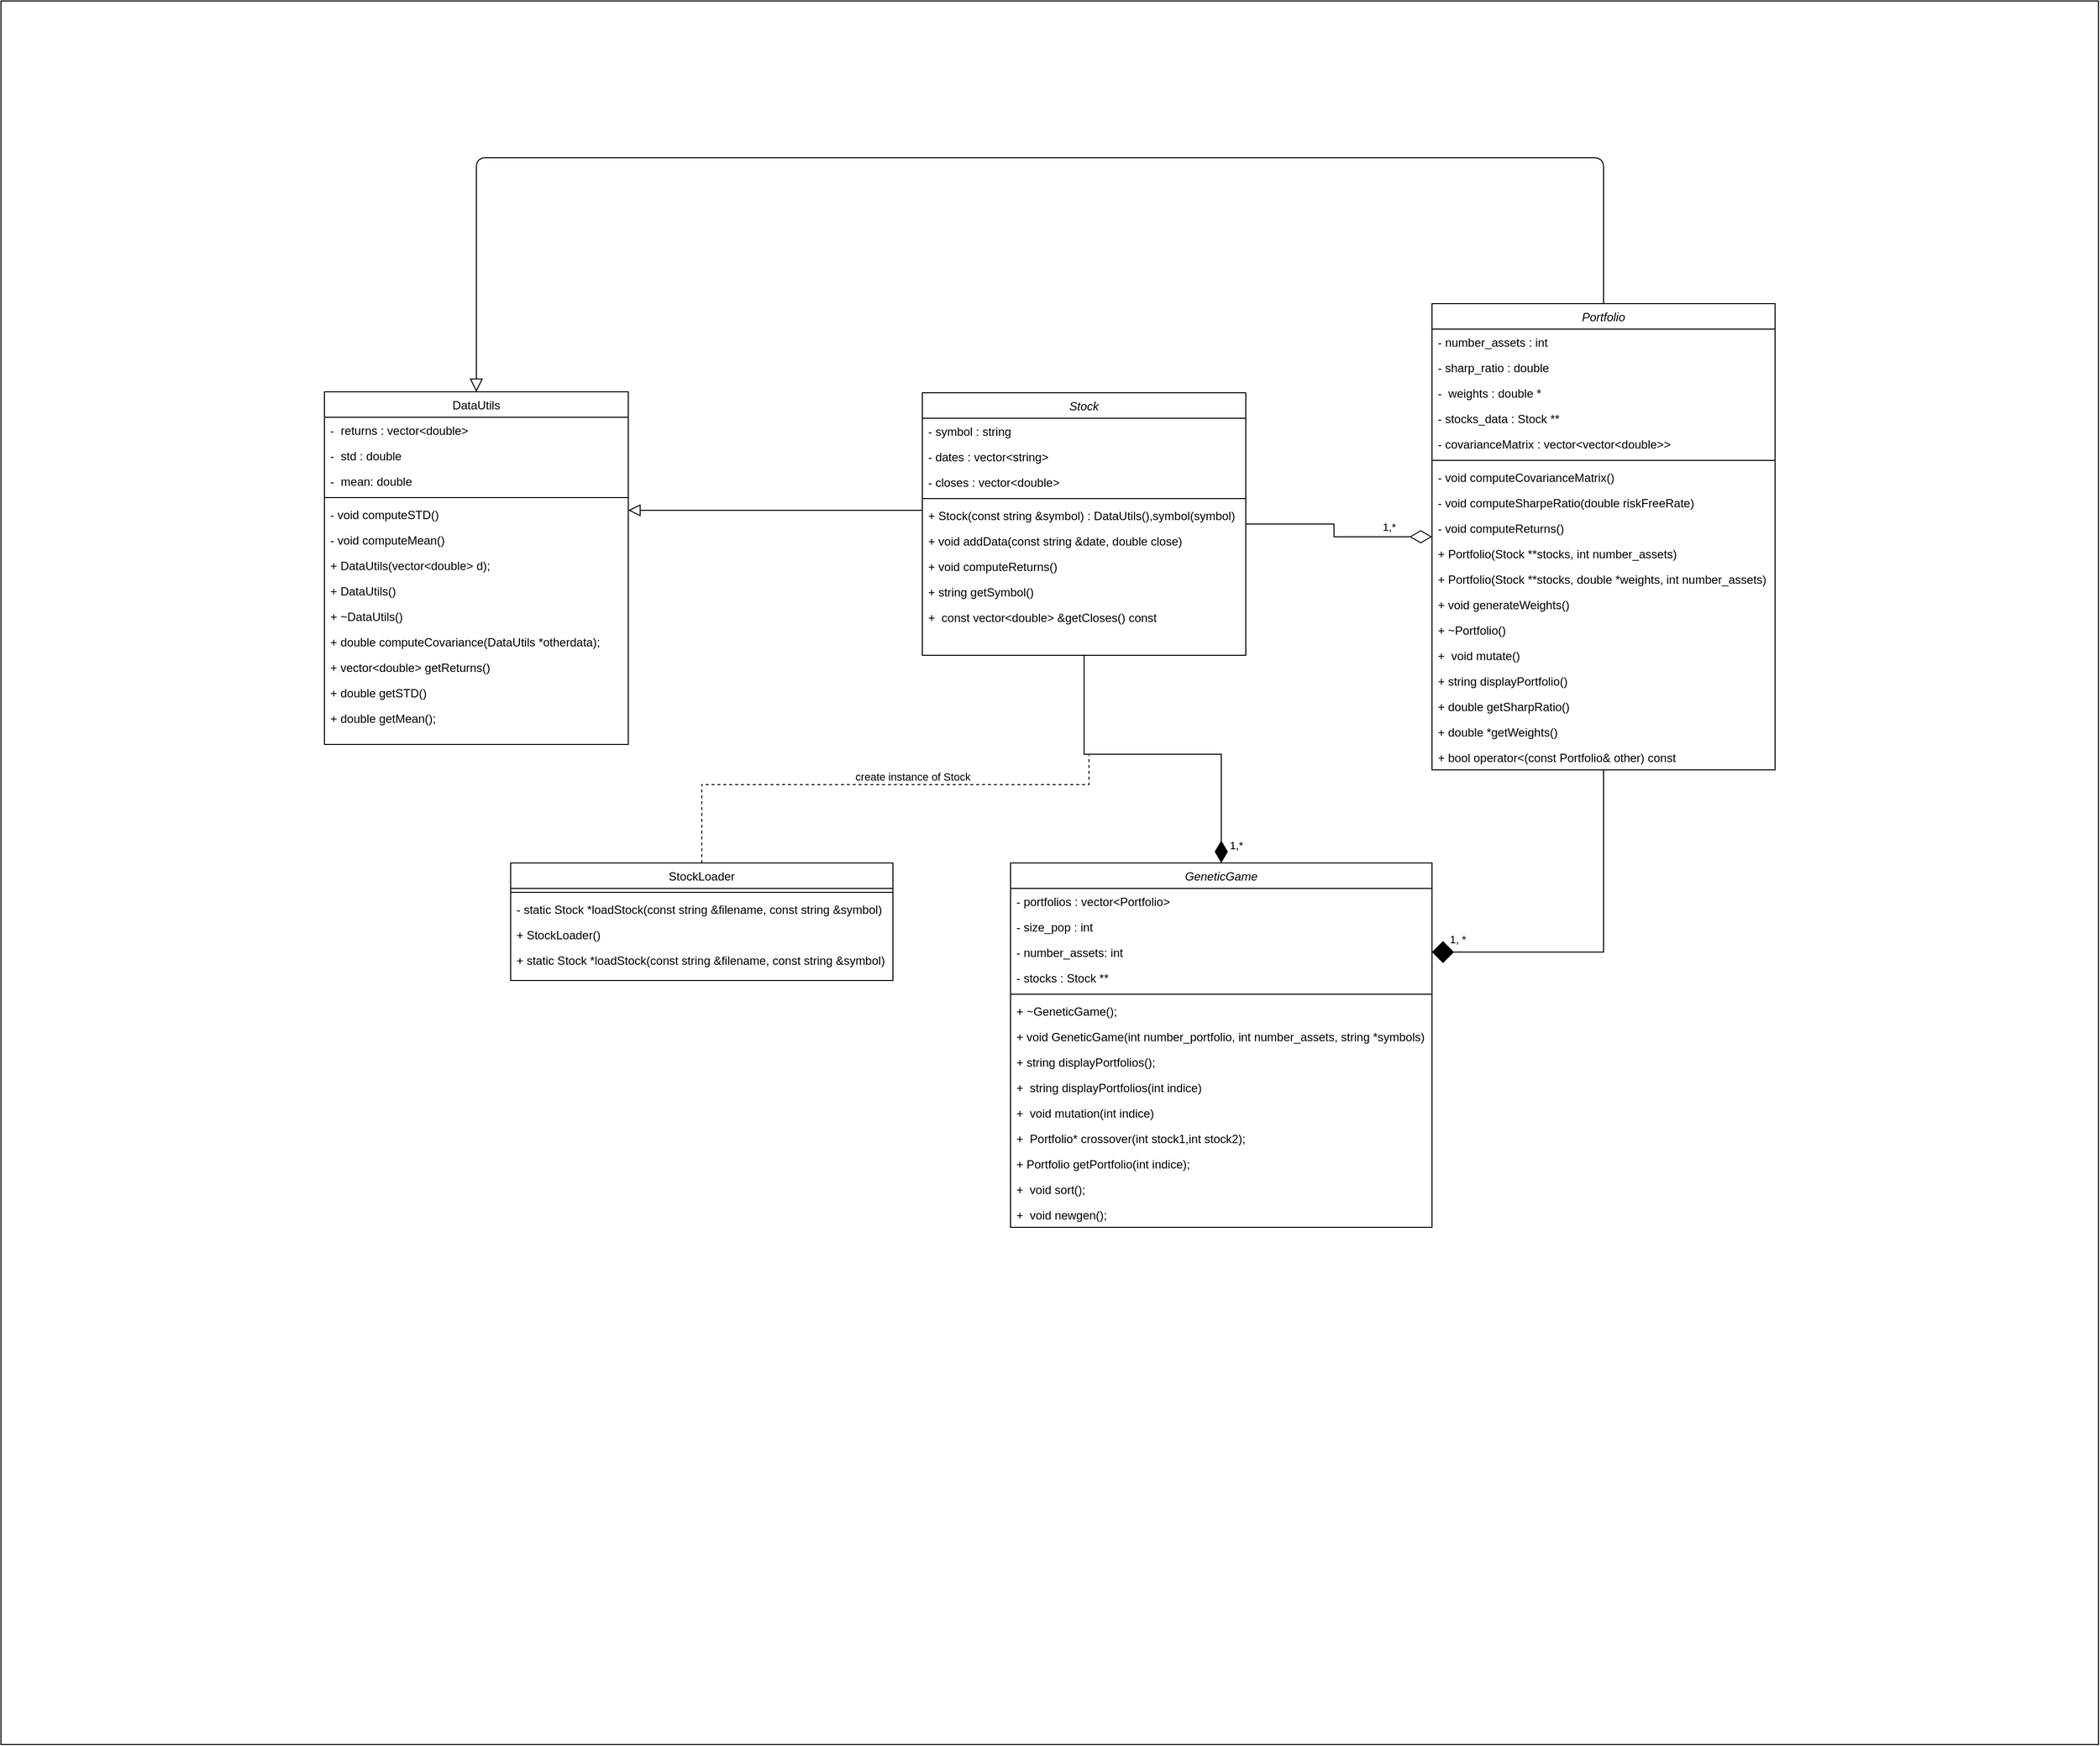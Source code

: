 <mxfile>
    <diagram id="C5RBs43oDa-KdzZeNtuy" name="Page-1">
        <mxGraphModel dx="2402" dy="1729" grid="1" gridSize="10" guides="1" tooltips="1" connect="1" arrows="1" fold="1" page="1" pageScale="1" pageWidth="827" pageHeight="1169" math="0" shadow="0">
            <root>
                <mxCell id="WIyWlLk6GJQsqaUBKTNV-0"/>
                <mxCell id="WIyWlLk6GJQsqaUBKTNV-1" parent="WIyWlLk6GJQsqaUBKTNV-0"/>
                <mxCell id="5" value="" style="rounded=0;whiteSpace=wrap;html=1;" parent="WIyWlLk6GJQsqaUBKTNV-1" vertex="1">
                    <mxGeometry x="-1170" y="-320" width="2140" height="1780" as="geometry"/>
                </mxCell>
                <mxCell id="zkfFHV4jXpPFQw0GAbJ--0" value="GeneticGame" style="swimlane;fontStyle=2;align=center;verticalAlign=top;childLayout=stackLayout;horizontal=1;startSize=26;horizontalStack=0;resizeParent=1;resizeLast=0;collapsible=1;marginBottom=0;rounded=0;shadow=0;strokeWidth=1;" parent="WIyWlLk6GJQsqaUBKTNV-1" vertex="1">
                    <mxGeometry x="-140" y="560" width="430" height="372" as="geometry">
                        <mxRectangle x="230" y="140" width="160" height="26" as="alternateBounds"/>
                    </mxGeometry>
                </mxCell>
                <mxCell id="zkfFHV4jXpPFQw0GAbJ--1" value="- portfolios : vector&lt;Portfolio&gt; " style="text;align=left;verticalAlign=top;spacingLeft=4;spacingRight=4;overflow=hidden;rotatable=0;points=[[0,0.5],[1,0.5]];portConstraint=eastwest;" parent="zkfFHV4jXpPFQw0GAbJ--0" vertex="1">
                    <mxGeometry y="26" width="430" height="26" as="geometry"/>
                </mxCell>
                <mxCell id="zkfFHV4jXpPFQw0GAbJ--2" value="- size_pop : int " style="text;align=left;verticalAlign=top;spacingLeft=4;spacingRight=4;overflow=hidden;rotatable=0;points=[[0,0.5],[1,0.5]];portConstraint=eastwest;rounded=0;shadow=0;html=0;" parent="zkfFHV4jXpPFQw0GAbJ--0" vertex="1">
                    <mxGeometry y="52" width="430" height="26" as="geometry"/>
                </mxCell>
                <mxCell id="yC1H48PBwX7C02_iJ4Kz-6" value="- number_assets: int " style="text;align=left;verticalAlign=top;spacingLeft=4;spacingRight=4;overflow=hidden;rotatable=0;points=[[0,0.5],[1,0.5]];portConstraint=eastwest;rounded=0;shadow=0;html=0;" parent="zkfFHV4jXpPFQw0GAbJ--0" vertex="1">
                    <mxGeometry y="78" width="430" height="26" as="geometry"/>
                </mxCell>
                <mxCell id="zkfFHV4jXpPFQw0GAbJ--3" value="- stocks : Stock **" style="text;align=left;verticalAlign=top;spacingLeft=4;spacingRight=4;overflow=hidden;rotatable=0;points=[[0,0.5],[1,0.5]];portConstraint=eastwest;rounded=0;shadow=0;html=0;" parent="zkfFHV4jXpPFQw0GAbJ--0" vertex="1">
                    <mxGeometry y="104" width="430" height="26" as="geometry"/>
                </mxCell>
                <mxCell id="zkfFHV4jXpPFQw0GAbJ--4" value="" style="line;html=1;strokeWidth=1;align=left;verticalAlign=middle;spacingTop=-1;spacingLeft=3;spacingRight=3;rotatable=0;labelPosition=right;points=[];portConstraint=eastwest;" parent="zkfFHV4jXpPFQw0GAbJ--0" vertex="1">
                    <mxGeometry y="130" width="430" height="8" as="geometry"/>
                </mxCell>
                <mxCell id="yC1H48PBwX7C02_iJ4Kz-10" value="+ ~GeneticGame();" style="text;align=left;verticalAlign=top;spacingLeft=4;spacingRight=4;overflow=hidden;rotatable=0;points=[[0,0.5],[1,0.5]];portConstraint=eastwest;rounded=0;shadow=0;html=0;" parent="zkfFHV4jXpPFQw0GAbJ--0" vertex="1">
                    <mxGeometry y="138" width="430" height="26" as="geometry"/>
                </mxCell>
                <mxCell id="yC1H48PBwX7C02_iJ4Kz-11" value="+ void GeneticGame(int number_portfolio, int number_assets, string *symbols)" style="text;align=left;verticalAlign=top;spacingLeft=4;spacingRight=4;overflow=hidden;rotatable=0;points=[[0,0.5],[1,0.5]];portConstraint=eastwest;rounded=0;shadow=0;html=0;" parent="zkfFHV4jXpPFQw0GAbJ--0" vertex="1">
                    <mxGeometry y="164" width="430" height="26" as="geometry"/>
                </mxCell>
                <mxCell id="yC1H48PBwX7C02_iJ4Kz-12" value="+ string displayPortfolios();" style="text;align=left;verticalAlign=top;spacingLeft=4;spacingRight=4;overflow=hidden;rotatable=0;points=[[0,0.5],[1,0.5]];portConstraint=eastwest;rounded=0;shadow=0;html=0;" parent="zkfFHV4jXpPFQw0GAbJ--0" vertex="1">
                    <mxGeometry y="190" width="430" height="26" as="geometry"/>
                </mxCell>
                <mxCell id="yC1H48PBwX7C02_iJ4Kz-13" value="+  string displayPortfolios(int indice)" style="text;align=left;verticalAlign=top;spacingLeft=4;spacingRight=4;overflow=hidden;rotatable=0;points=[[0,0.5],[1,0.5]];portConstraint=eastwest;rounded=0;shadow=0;html=0;" parent="zkfFHV4jXpPFQw0GAbJ--0" vertex="1">
                    <mxGeometry y="216" width="430" height="26" as="geometry"/>
                </mxCell>
                <mxCell id="yC1H48PBwX7C02_iJ4Kz-62" value="+  void mutation(int indice)" style="text;align=left;verticalAlign=top;spacingLeft=4;spacingRight=4;overflow=hidden;rotatable=0;points=[[0,0.5],[1,0.5]];portConstraint=eastwest;rounded=0;shadow=0;html=0;" parent="zkfFHV4jXpPFQw0GAbJ--0" vertex="1">
                    <mxGeometry y="242" width="430" height="26" as="geometry"/>
                </mxCell>
                <mxCell id="yC1H48PBwX7C02_iJ4Kz-16" value="+  Portfolio* crossover(int stock1,int stock2);" style="text;align=left;verticalAlign=top;spacingLeft=4;spacingRight=4;overflow=hidden;rotatable=0;points=[[0,0.5],[1,0.5]];portConstraint=eastwest;rounded=0;shadow=0;html=0;" parent="zkfFHV4jXpPFQw0GAbJ--0" vertex="1">
                    <mxGeometry y="268" width="430" height="26" as="geometry"/>
                </mxCell>
                <mxCell id="yC1H48PBwX7C02_iJ4Kz-17" value="+ Portfolio getPortfolio(int indice);" style="text;align=left;verticalAlign=top;spacingLeft=4;spacingRight=4;overflow=hidden;rotatable=0;points=[[0,0.5],[1,0.5]];portConstraint=eastwest;rounded=0;shadow=0;html=0;" parent="zkfFHV4jXpPFQw0GAbJ--0" vertex="1">
                    <mxGeometry y="294" width="430" height="26" as="geometry"/>
                </mxCell>
                <mxCell id="yC1H48PBwX7C02_iJ4Kz-18" value="+  void sort();" style="text;align=left;verticalAlign=top;spacingLeft=4;spacingRight=4;overflow=hidden;rotatable=0;points=[[0,0.5],[1,0.5]];portConstraint=eastwest;rounded=0;shadow=0;html=0;" parent="zkfFHV4jXpPFQw0GAbJ--0" vertex="1">
                    <mxGeometry y="320" width="430" height="26" as="geometry"/>
                </mxCell>
                <mxCell id="yC1H48PBwX7C02_iJ4Kz-19" value="+  void newgen();" style="text;align=left;verticalAlign=top;spacingLeft=4;spacingRight=4;overflow=hidden;rotatable=0;points=[[0,0.5],[1,0.5]];portConstraint=eastwest;rounded=0;shadow=0;html=0;" parent="zkfFHV4jXpPFQw0GAbJ--0" vertex="1">
                    <mxGeometry y="346" width="430" height="26" as="geometry"/>
                </mxCell>
                <mxCell id="zkfFHV4jXpPFQw0GAbJ--6" value="StockLoader" style="swimlane;fontStyle=0;align=center;verticalAlign=top;childLayout=stackLayout;horizontal=1;startSize=26;horizontalStack=0;resizeParent=1;resizeLast=0;collapsible=1;marginBottom=0;rounded=0;shadow=0;strokeWidth=1;" parent="WIyWlLk6GJQsqaUBKTNV-1" vertex="1">
                    <mxGeometry x="-650" y="560" width="390" height="120" as="geometry">
                        <mxRectangle x="130" y="380" width="160" height="26" as="alternateBounds"/>
                    </mxGeometry>
                </mxCell>
                <mxCell id="zkfFHV4jXpPFQw0GAbJ--9" value="" style="line;html=1;strokeWidth=1;align=left;verticalAlign=middle;spacingTop=-1;spacingLeft=3;spacingRight=3;rotatable=0;labelPosition=right;points=[];portConstraint=eastwest;" parent="zkfFHV4jXpPFQw0GAbJ--6" vertex="1">
                    <mxGeometry y="26" width="390" height="8" as="geometry"/>
                </mxCell>
                <mxCell id="yC1H48PBwX7C02_iJ4Kz-47" value="- static Stock *loadStock(const string &amp;filename, const string &amp;symbol)" style="text;align=left;verticalAlign=top;spacingLeft=4;spacingRight=4;overflow=hidden;rotatable=0;points=[[0,0.5],[1,0.5]];portConstraint=eastwest;" parent="zkfFHV4jXpPFQw0GAbJ--6" vertex="1">
                    <mxGeometry y="34" width="390" height="26" as="geometry"/>
                </mxCell>
                <mxCell id="zkfFHV4jXpPFQw0GAbJ--11" value="+ StockLoader()" style="text;align=left;verticalAlign=top;spacingLeft=4;spacingRight=4;overflow=hidden;rotatable=0;points=[[0,0.5],[1,0.5]];portConstraint=eastwest;" parent="zkfFHV4jXpPFQw0GAbJ--6" vertex="1">
                    <mxGeometry y="60" width="390" height="26" as="geometry"/>
                </mxCell>
                <mxCell id="yC1H48PBwX7C02_iJ4Kz-46" value="+ static Stock *loadStock(const string &amp;filename, const string &amp;symbol)" style="text;align=left;verticalAlign=top;spacingLeft=4;spacingRight=4;overflow=hidden;rotatable=0;points=[[0,0.5],[1,0.5]];portConstraint=eastwest;" parent="zkfFHV4jXpPFQw0GAbJ--6" vertex="1">
                    <mxGeometry y="86" width="390" height="26" as="geometry"/>
                </mxCell>
                <mxCell id="zkfFHV4jXpPFQw0GAbJ--13" value="DataUtils" style="swimlane;fontStyle=0;align=center;verticalAlign=top;childLayout=stackLayout;horizontal=1;startSize=26;horizontalStack=0;resizeParent=1;resizeLast=0;collapsible=1;marginBottom=0;rounded=0;shadow=0;strokeWidth=1;" parent="WIyWlLk6GJQsqaUBKTNV-1" vertex="1">
                    <mxGeometry x="-840" y="79" width="310" height="360" as="geometry">
                        <mxRectangle x="340" y="380" width="170" height="26" as="alternateBounds"/>
                    </mxGeometry>
                </mxCell>
                <mxCell id="yC1H48PBwX7C02_iJ4Kz-49" value="-  returns : vector&lt;double&gt;" style="text;align=left;verticalAlign=top;spacingLeft=4;spacingRight=4;overflow=hidden;rotatable=0;points=[[0,0.5],[1,0.5]];portConstraint=eastwest;" parent="zkfFHV4jXpPFQw0GAbJ--13" vertex="1">
                    <mxGeometry y="26" width="310" height="26" as="geometry"/>
                </mxCell>
                <mxCell id="yC1H48PBwX7C02_iJ4Kz-50" value="-  std : double " style="text;align=left;verticalAlign=top;spacingLeft=4;spacingRight=4;overflow=hidden;rotatable=0;points=[[0,0.5],[1,0.5]];portConstraint=eastwest;" parent="zkfFHV4jXpPFQw0GAbJ--13" vertex="1">
                    <mxGeometry y="52" width="310" height="26" as="geometry"/>
                </mxCell>
                <mxCell id="yC1H48PBwX7C02_iJ4Kz-51" value="-  mean: double" style="text;align=left;verticalAlign=top;spacingLeft=4;spacingRight=4;overflow=hidden;rotatable=0;points=[[0,0.5],[1,0.5]];portConstraint=eastwest;" parent="zkfFHV4jXpPFQw0GAbJ--13" vertex="1">
                    <mxGeometry y="78" width="310" height="26" as="geometry"/>
                </mxCell>
                <mxCell id="zkfFHV4jXpPFQw0GAbJ--15" value="" style="line;html=1;strokeWidth=1;align=left;verticalAlign=middle;spacingTop=-1;spacingLeft=3;spacingRight=3;rotatable=0;labelPosition=right;points=[];portConstraint=eastwest;" parent="zkfFHV4jXpPFQw0GAbJ--13" vertex="1">
                    <mxGeometry y="104" width="310" height="8" as="geometry"/>
                </mxCell>
                <mxCell id="yC1H48PBwX7C02_iJ4Kz-53" value="- void computeSTD() " style="text;align=left;verticalAlign=top;spacingLeft=4;spacingRight=4;overflow=hidden;rotatable=0;points=[[0,0.5],[1,0.5]];portConstraint=eastwest;" parent="zkfFHV4jXpPFQw0GAbJ--13" vertex="1">
                    <mxGeometry y="112" width="310" height="26" as="geometry"/>
                </mxCell>
                <mxCell id="yC1H48PBwX7C02_iJ4Kz-54" value="- void computeMean()" style="text;align=left;verticalAlign=top;spacingLeft=4;spacingRight=4;overflow=hidden;rotatable=0;points=[[0,0.5],[1,0.5]];portConstraint=eastwest;" parent="zkfFHV4jXpPFQw0GAbJ--13" vertex="1">
                    <mxGeometry y="138" width="310" height="26" as="geometry"/>
                </mxCell>
                <mxCell id="yC1H48PBwX7C02_iJ4Kz-55" value="+ DataUtils(vector&lt;double&gt; d);" style="text;align=left;verticalAlign=top;spacingLeft=4;spacingRight=4;overflow=hidden;rotatable=0;points=[[0,0.5],[1,0.5]];portConstraint=eastwest;" parent="zkfFHV4jXpPFQw0GAbJ--13" vertex="1">
                    <mxGeometry y="164" width="310" height="26" as="geometry"/>
                </mxCell>
                <mxCell id="yC1H48PBwX7C02_iJ4Kz-56" value="+ DataUtils()" style="text;align=left;verticalAlign=top;spacingLeft=4;spacingRight=4;overflow=hidden;rotatable=0;points=[[0,0.5],[1,0.5]];portConstraint=eastwest;" parent="zkfFHV4jXpPFQw0GAbJ--13" vertex="1">
                    <mxGeometry y="190" width="310" height="26" as="geometry"/>
                </mxCell>
                <mxCell id="yC1H48PBwX7C02_iJ4Kz-57" value="+ ~DataUtils()" style="text;align=left;verticalAlign=top;spacingLeft=4;spacingRight=4;overflow=hidden;rotatable=0;points=[[0,0.5],[1,0.5]];portConstraint=eastwest;" parent="zkfFHV4jXpPFQw0GAbJ--13" vertex="1">
                    <mxGeometry y="216" width="310" height="26" as="geometry"/>
                </mxCell>
                <mxCell id="yC1H48PBwX7C02_iJ4Kz-58" value="+ double computeCovariance(DataUtils *otherdata);" style="text;align=left;verticalAlign=top;spacingLeft=4;spacingRight=4;overflow=hidden;rotatable=0;points=[[0,0.5],[1,0.5]];portConstraint=eastwest;" parent="zkfFHV4jXpPFQw0GAbJ--13" vertex="1">
                    <mxGeometry y="242" width="310" height="26" as="geometry"/>
                </mxCell>
                <mxCell id="yC1H48PBwX7C02_iJ4Kz-59" value="+ vector&lt;double&gt; getReturns()" style="text;align=left;verticalAlign=top;spacingLeft=4;spacingRight=4;overflow=hidden;rotatable=0;points=[[0,0.5],[1,0.5]];portConstraint=eastwest;" parent="zkfFHV4jXpPFQw0GAbJ--13" vertex="1">
                    <mxGeometry y="268" width="310" height="26" as="geometry"/>
                </mxCell>
                <mxCell id="yC1H48PBwX7C02_iJ4Kz-60" value="+ double getSTD()" style="text;align=left;verticalAlign=top;spacingLeft=4;spacingRight=4;overflow=hidden;rotatable=0;points=[[0,0.5],[1,0.5]];portConstraint=eastwest;" parent="zkfFHV4jXpPFQw0GAbJ--13" vertex="1">
                    <mxGeometry y="294" width="310" height="26" as="geometry"/>
                </mxCell>
                <mxCell id="yC1H48PBwX7C02_iJ4Kz-61" value="+ double getMean();" style="text;align=left;verticalAlign=top;spacingLeft=4;spacingRight=4;overflow=hidden;rotatable=0;points=[[0,0.5],[1,0.5]];portConstraint=eastwest;" parent="zkfFHV4jXpPFQw0GAbJ--13" vertex="1">
                    <mxGeometry y="320" width="310" height="26" as="geometry"/>
                </mxCell>
                <mxCell id="zkfFHV4jXpPFQw0GAbJ--16" value="" style="endArrow=block;endSize=10;endFill=0;shadow=0;strokeWidth=1;rounded=0;edgeStyle=elbowEdgeStyle;elbow=vertical;" parent="WIyWlLk6GJQsqaUBKTNV-1" source="yC1H48PBwX7C02_iJ4Kz-20" target="zkfFHV4jXpPFQw0GAbJ--13" edge="1">
                    <mxGeometry width="160" relative="1" as="geometry">
                        <mxPoint x="-180" y="90" as="sourcePoint"/>
                        <mxPoint x="-470" y="280" as="targetPoint"/>
                        <Array as="points">
                            <mxPoint x="-400" y="200"/>
                            <mxPoint x="400" y="500"/>
                        </Array>
                    </mxGeometry>
                </mxCell>
                <mxCell id="yC1H48PBwX7C02_iJ4Kz-79" value="" style="edgeStyle=orthogonalEdgeStyle;rounded=0;orthogonalLoop=1;jettySize=auto;html=1;entryX=1;entryY=0.5;entryDx=0;entryDy=0;endArrow=diamond;endFill=1;endSize=20;" parent="WIyWlLk6GJQsqaUBKTNV-1" source="yC1H48PBwX7C02_iJ4Kz-0" target="yC1H48PBwX7C02_iJ4Kz-6" edge="1">
                    <mxGeometry relative="1" as="geometry">
                        <mxPoint x="475" y="725" as="targetPoint"/>
                    </mxGeometry>
                </mxCell>
                <mxCell id="yC1H48PBwX7C02_iJ4Kz-84" value="1, *" style="edgeLabel;html=1;align=center;verticalAlign=middle;resizable=0;points=[];" parent="yC1H48PBwX7C02_iJ4Kz-79" vertex="1" connectable="0">
                    <mxGeometry x="0.734" y="-2" relative="1" as="geometry">
                        <mxPoint x="-22" y="-11" as="offset"/>
                    </mxGeometry>
                </mxCell>
                <mxCell id="4" value="" style="edgeStyle=orthogonalEdgeStyle;html=1;entryX=0.5;entryY=0;entryDx=0;entryDy=0;endArrow=block;endFill=0;endSize=11;" parent="WIyWlLk6GJQsqaUBKTNV-1" source="yC1H48PBwX7C02_iJ4Kz-0" target="zkfFHV4jXpPFQw0GAbJ--13" edge="1">
                    <mxGeometry relative="1" as="geometry">
                        <mxPoint x="-650" y="-170" as="targetPoint"/>
                        <Array as="points">
                            <mxPoint x="465" y="-160"/>
                            <mxPoint x="-685" y="-160"/>
                        </Array>
                    </mxGeometry>
                </mxCell>
                <mxCell id="yC1H48PBwX7C02_iJ4Kz-0" value="Portfolio" style="swimlane;fontStyle=2;align=center;verticalAlign=top;childLayout=stackLayout;horizontal=1;startSize=26;horizontalStack=0;resizeParent=1;resizeLast=0;collapsible=1;marginBottom=0;rounded=0;shadow=0;strokeWidth=1;" parent="WIyWlLk6GJQsqaUBKTNV-1" vertex="1">
                    <mxGeometry x="290" y="-11" width="350" height="476" as="geometry">
                        <mxRectangle x="230" y="140" width="160" height="26" as="alternateBounds"/>
                    </mxGeometry>
                </mxCell>
                <mxCell id="yC1H48PBwX7C02_iJ4Kz-1" value="- number_assets : int " style="text;align=left;verticalAlign=top;spacingLeft=4;spacingRight=4;overflow=hidden;rotatable=0;points=[[0,0.5],[1,0.5]];portConstraint=eastwest;" parent="yC1H48PBwX7C02_iJ4Kz-0" vertex="1">
                    <mxGeometry y="26" width="350" height="26" as="geometry"/>
                </mxCell>
                <mxCell id="yC1H48PBwX7C02_iJ4Kz-34" value="- sharp_ratio : double " style="text;align=left;verticalAlign=top;spacingLeft=4;spacingRight=4;overflow=hidden;rotatable=0;points=[[0,0.5],[1,0.5]];portConstraint=eastwest;" parent="yC1H48PBwX7C02_iJ4Kz-0" vertex="1">
                    <mxGeometry y="52" width="350" height="26" as="geometry"/>
                </mxCell>
                <mxCell id="yC1H48PBwX7C02_iJ4Kz-2" value="-  weights : double *" style="text;align=left;verticalAlign=top;spacingLeft=4;spacingRight=4;overflow=hidden;rotatable=0;points=[[0,0.5],[1,0.5]];portConstraint=eastwest;rounded=0;shadow=0;html=0;" parent="yC1H48PBwX7C02_iJ4Kz-0" vertex="1">
                    <mxGeometry y="78" width="350" height="26" as="geometry"/>
                </mxCell>
                <mxCell id="yC1H48PBwX7C02_iJ4Kz-35" value="- stocks_data : Stock **" style="text;align=left;verticalAlign=top;spacingLeft=4;spacingRight=4;overflow=hidden;rotatable=0;points=[[0,0.5],[1,0.5]];portConstraint=eastwest;rounded=0;shadow=0;html=0;" parent="yC1H48PBwX7C02_iJ4Kz-0" vertex="1">
                    <mxGeometry y="104" width="350" height="26" as="geometry"/>
                </mxCell>
                <mxCell id="yC1H48PBwX7C02_iJ4Kz-3" value="- covarianceMatrix : vector&lt;vector&lt;double&gt;&gt; " style="text;align=left;verticalAlign=top;spacingLeft=4;spacingRight=4;overflow=hidden;rotatable=0;points=[[0,0.5],[1,0.5]];portConstraint=eastwest;rounded=0;shadow=0;html=0;" parent="yC1H48PBwX7C02_iJ4Kz-0" vertex="1">
                    <mxGeometry y="130" width="350" height="26" as="geometry"/>
                </mxCell>
                <mxCell id="yC1H48PBwX7C02_iJ4Kz-4" value="" style="line;html=1;strokeWidth=1;align=left;verticalAlign=middle;spacingTop=-1;spacingLeft=3;spacingRight=3;rotatable=0;labelPosition=right;points=[];portConstraint=eastwest;" parent="yC1H48PBwX7C02_iJ4Kz-0" vertex="1">
                    <mxGeometry y="156" width="350" height="8" as="geometry"/>
                </mxCell>
                <mxCell id="yC1H48PBwX7C02_iJ4Kz-5" value="- void computeCovarianceMatrix()" style="text;align=left;verticalAlign=top;spacingLeft=4;spacingRight=4;overflow=hidden;rotatable=0;points=[[0,0.5],[1,0.5]];portConstraint=eastwest;" parent="yC1H48PBwX7C02_iJ4Kz-0" vertex="1">
                    <mxGeometry y="164" width="350" height="26" as="geometry"/>
                </mxCell>
                <mxCell id="yC1H48PBwX7C02_iJ4Kz-36" value="- void computeSharpeRatio(double riskFreeRate)" style="text;align=left;verticalAlign=top;spacingLeft=4;spacingRight=4;overflow=hidden;rotatable=0;points=[[0,0.5],[1,0.5]];portConstraint=eastwest;" parent="yC1H48PBwX7C02_iJ4Kz-0" vertex="1">
                    <mxGeometry y="190" width="350" height="26" as="geometry"/>
                </mxCell>
                <mxCell id="yC1H48PBwX7C02_iJ4Kz-37" value="- void computeReturns()" style="text;align=left;verticalAlign=top;spacingLeft=4;spacingRight=4;overflow=hidden;rotatable=0;points=[[0,0.5],[1,0.5]];portConstraint=eastwest;" parent="yC1H48PBwX7C02_iJ4Kz-0" vertex="1">
                    <mxGeometry y="216" width="350" height="26" as="geometry"/>
                </mxCell>
                <mxCell id="yC1H48PBwX7C02_iJ4Kz-38" value="+ Portfolio(Stock **stocks, int number_assets)" style="text;align=left;verticalAlign=top;spacingLeft=4;spacingRight=4;overflow=hidden;rotatable=0;points=[[0,0.5],[1,0.5]];portConstraint=eastwest;" parent="yC1H48PBwX7C02_iJ4Kz-0" vertex="1">
                    <mxGeometry y="242" width="350" height="26" as="geometry"/>
                </mxCell>
                <mxCell id="yC1H48PBwX7C02_iJ4Kz-39" value="+ Portfolio(Stock **stocks, double *weights, int number_assets)" style="text;align=left;verticalAlign=top;spacingLeft=4;spacingRight=4;overflow=hidden;rotatable=0;points=[[0,0.5],[1,0.5]];portConstraint=eastwest;" parent="yC1H48PBwX7C02_iJ4Kz-0" vertex="1">
                    <mxGeometry y="268" width="350" height="26" as="geometry"/>
                </mxCell>
                <mxCell id="yC1H48PBwX7C02_iJ4Kz-40" value="+ void generateWeights()" style="text;align=left;verticalAlign=top;spacingLeft=4;spacingRight=4;overflow=hidden;rotatable=0;points=[[0,0.5],[1,0.5]];portConstraint=eastwest;" parent="yC1H48PBwX7C02_iJ4Kz-0" vertex="1">
                    <mxGeometry y="294" width="350" height="26" as="geometry"/>
                </mxCell>
                <mxCell id="yC1H48PBwX7C02_iJ4Kz-41" value="+ ~Portfolio()" style="text;align=left;verticalAlign=top;spacingLeft=4;spacingRight=4;overflow=hidden;rotatable=0;points=[[0,0.5],[1,0.5]];portConstraint=eastwest;" parent="yC1H48PBwX7C02_iJ4Kz-0" vertex="1">
                    <mxGeometry y="320" width="350" height="26" as="geometry"/>
                </mxCell>
                <mxCell id="7" value="+  void mutate()" style="text;align=left;verticalAlign=top;spacingLeft=4;spacingRight=4;overflow=hidden;rotatable=0;points=[[0,0.5],[1,0.5]];portConstraint=eastwest;" vertex="1" parent="yC1H48PBwX7C02_iJ4Kz-0">
                    <mxGeometry y="346" width="350" height="26" as="geometry"/>
                </mxCell>
                <mxCell id="yC1H48PBwX7C02_iJ4Kz-42" value="+ string displayPortfolio()" style="text;align=left;verticalAlign=top;spacingLeft=4;spacingRight=4;overflow=hidden;rotatable=0;points=[[0,0.5],[1,0.5]];portConstraint=eastwest;" parent="yC1H48PBwX7C02_iJ4Kz-0" vertex="1">
                    <mxGeometry y="372" width="350" height="26" as="geometry"/>
                </mxCell>
                <mxCell id="yC1H48PBwX7C02_iJ4Kz-43" value="+ double getSharpRatio()" style="text;align=left;verticalAlign=top;spacingLeft=4;spacingRight=4;overflow=hidden;rotatable=0;points=[[0,0.5],[1,0.5]];portConstraint=eastwest;" parent="yC1H48PBwX7C02_iJ4Kz-0" vertex="1">
                    <mxGeometry y="398" width="350" height="26" as="geometry"/>
                </mxCell>
                <mxCell id="yC1H48PBwX7C02_iJ4Kz-44" value="+ double *getWeights()" style="text;align=left;verticalAlign=top;spacingLeft=4;spacingRight=4;overflow=hidden;rotatable=0;points=[[0,0.5],[1,0.5]];portConstraint=eastwest;" parent="yC1H48PBwX7C02_iJ4Kz-0" vertex="1">
                    <mxGeometry y="424" width="350" height="26" as="geometry"/>
                </mxCell>
                <mxCell id="yC1H48PBwX7C02_iJ4Kz-45" value="+ bool operator&lt;(const Portfolio&amp; other) const" style="text;align=left;verticalAlign=top;spacingLeft=4;spacingRight=4;overflow=hidden;rotatable=0;points=[[0,0.5],[1,0.5]];portConstraint=eastwest;" parent="yC1H48PBwX7C02_iJ4Kz-0" vertex="1">
                    <mxGeometry y="450" width="350" height="26" as="geometry"/>
                </mxCell>
                <mxCell id="yC1H48PBwX7C02_iJ4Kz-64" value="" style="edgeStyle=orthogonalEdgeStyle;rounded=0;orthogonalLoop=1;jettySize=auto;html=1;endArrow=diamondThin;endFill=0;endSize=20;" parent="WIyWlLk6GJQsqaUBKTNV-1" source="yC1H48PBwX7C02_iJ4Kz-20" target="yC1H48PBwX7C02_iJ4Kz-0" edge="1">
                    <mxGeometry relative="1" as="geometry">
                        <mxPoint x="185.0" y="201" as="targetPoint"/>
                    </mxGeometry>
                </mxCell>
                <mxCell id="yC1H48PBwX7C02_iJ4Kz-81" value="1,*" style="edgeLabel;html=1;align=center;verticalAlign=middle;resizable=0;points=[];" parent="yC1H48PBwX7C02_iJ4Kz-64" vertex="1" connectable="0">
                    <mxGeometry x="0.285" y="2" relative="1" as="geometry">
                        <mxPoint x="28" y="-8" as="offset"/>
                    </mxGeometry>
                </mxCell>
                <mxCell id="yC1H48PBwX7C02_iJ4Kz-77" value="" style="edgeStyle=orthogonalEdgeStyle;rounded=0;orthogonalLoop=1;jettySize=auto;html=1;entryX=0.5;entryY=0;entryDx=0;entryDy=0;endArrow=diamondThin;endFill=1;endSize=20;" parent="WIyWlLk6GJQsqaUBKTNV-1" source="yC1H48PBwX7C02_iJ4Kz-20" target="zkfFHV4jXpPFQw0GAbJ--0" edge="1">
                    <mxGeometry relative="1" as="geometry">
                        <mxPoint x="-175" y="428" as="targetPoint"/>
                    </mxGeometry>
                </mxCell>
                <mxCell id="yC1H48PBwX7C02_iJ4Kz-83" value="1,*" style="edgeLabel;html=1;align=center;verticalAlign=middle;resizable=0;points=[];" parent="yC1H48PBwX7C02_iJ4Kz-77" vertex="1" connectable="0">
                    <mxGeometry x="0.612" y="4" relative="1" as="geometry">
                        <mxPoint x="11" y="50" as="offset"/>
                    </mxGeometry>
                </mxCell>
                <mxCell id="yC1H48PBwX7C02_iJ4Kz-20" value="Stock" style="swimlane;fontStyle=2;align=center;verticalAlign=top;childLayout=stackLayout;horizontal=1;startSize=26;horizontalStack=0;resizeParent=1;resizeLast=0;collapsible=1;marginBottom=0;rounded=0;shadow=0;strokeWidth=1;" parent="WIyWlLk6GJQsqaUBKTNV-1" vertex="1">
                    <mxGeometry x="-230" y="80" width="330" height="268" as="geometry">
                        <mxRectangle x="230" y="140" width="160" height="26" as="alternateBounds"/>
                    </mxGeometry>
                </mxCell>
                <mxCell id="yC1H48PBwX7C02_iJ4Kz-21" value="- symbol : string " style="text;align=left;verticalAlign=top;spacingLeft=4;spacingRight=4;overflow=hidden;rotatable=0;points=[[0,0.5],[1,0.5]];portConstraint=eastwest;" parent="yC1H48PBwX7C02_iJ4Kz-20" vertex="1">
                    <mxGeometry y="26" width="330" height="26" as="geometry"/>
                </mxCell>
                <mxCell id="yC1H48PBwX7C02_iJ4Kz-22" value="- dates : vector&lt;string&gt; " style="text;align=left;verticalAlign=top;spacingLeft=4;spacingRight=4;overflow=hidden;rotatable=0;points=[[0,0.5],[1,0.5]];portConstraint=eastwest;rounded=0;shadow=0;html=0;" parent="yC1H48PBwX7C02_iJ4Kz-20" vertex="1">
                    <mxGeometry y="52" width="330" height="26" as="geometry"/>
                </mxCell>
                <mxCell id="yC1H48PBwX7C02_iJ4Kz-23" value="- closes : vector&lt;double&gt; " style="text;align=left;verticalAlign=top;spacingLeft=4;spacingRight=4;overflow=hidden;rotatable=0;points=[[0,0.5],[1,0.5]];portConstraint=eastwest;rounded=0;shadow=0;html=0;" parent="yC1H48PBwX7C02_iJ4Kz-20" vertex="1">
                    <mxGeometry y="78" width="330" height="26" as="geometry"/>
                </mxCell>
                <mxCell id="yC1H48PBwX7C02_iJ4Kz-25" value="" style="line;html=1;strokeWidth=1;align=left;verticalAlign=middle;spacingTop=-1;spacingLeft=3;spacingRight=3;rotatable=0;labelPosition=right;points=[];portConstraint=eastwest;" parent="yC1H48PBwX7C02_iJ4Kz-20" vertex="1">
                    <mxGeometry y="104" width="330" height="8" as="geometry"/>
                </mxCell>
                <mxCell id="yC1H48PBwX7C02_iJ4Kz-26" value="+ Stock(const string &amp;symbol) : DataUtils(),symbol(symbol)" style="text;align=left;verticalAlign=top;spacingLeft=4;spacingRight=4;overflow=hidden;rotatable=0;points=[[0,0.5],[1,0.5]];portConstraint=eastwest;rounded=0;shadow=0;html=0;" parent="yC1H48PBwX7C02_iJ4Kz-20" vertex="1">
                    <mxGeometry y="112" width="330" height="26" as="geometry"/>
                </mxCell>
                <mxCell id="yC1H48PBwX7C02_iJ4Kz-27" value="+ void addData(const string &amp;date, double close)" style="text;align=left;verticalAlign=top;spacingLeft=4;spacingRight=4;overflow=hidden;rotatable=0;points=[[0,0.5],[1,0.5]];portConstraint=eastwest;rounded=0;shadow=0;html=0;" parent="yC1H48PBwX7C02_iJ4Kz-20" vertex="1">
                    <mxGeometry y="138" width="330" height="26" as="geometry"/>
                </mxCell>
                <mxCell id="yC1H48PBwX7C02_iJ4Kz-28" value="+ void computeReturns()" style="text;align=left;verticalAlign=top;spacingLeft=4;spacingRight=4;overflow=hidden;rotatable=0;points=[[0,0.5],[1,0.5]];portConstraint=eastwest;rounded=0;shadow=0;html=0;" parent="yC1H48PBwX7C02_iJ4Kz-20" vertex="1">
                    <mxGeometry y="164" width="330" height="26" as="geometry"/>
                </mxCell>
                <mxCell id="yC1H48PBwX7C02_iJ4Kz-29" value="+ string getSymbol()" style="text;align=left;verticalAlign=top;spacingLeft=4;spacingRight=4;overflow=hidden;rotatable=0;points=[[0,0.5],[1,0.5]];portConstraint=eastwest;rounded=0;shadow=0;html=0;" parent="yC1H48PBwX7C02_iJ4Kz-20" vertex="1">
                    <mxGeometry y="190" width="330" height="26" as="geometry"/>
                </mxCell>
                <mxCell id="yC1H48PBwX7C02_iJ4Kz-30" value="+  const vector&lt;double&gt; &amp;getCloses() const" style="text;align=left;verticalAlign=top;spacingLeft=4;spacingRight=4;overflow=hidden;rotatable=0;points=[[0,0.5],[1,0.5]];portConstraint=eastwest;rounded=0;shadow=0;html=0;" parent="yC1H48PBwX7C02_iJ4Kz-20" vertex="1">
                    <mxGeometry y="216" width="330" height="26" as="geometry"/>
                </mxCell>
                <mxCell id="yC1H48PBwX7C02_iJ4Kz-80" value="" style="endArrow=none;html=1;rounded=0;exitX=0.5;exitY=0;exitDx=0;exitDy=0;edgeStyle=orthogonalEdgeStyle;dashed=1;" parent="WIyWlLk6GJQsqaUBKTNV-1" source="zkfFHV4jXpPFQw0GAbJ--6" edge="1">
                    <mxGeometry width="50" height="50" relative="1" as="geometry">
                        <mxPoint x="20" y="530" as="sourcePoint"/>
                        <mxPoint x="-60" y="450" as="targetPoint"/>
                        <Array as="points">
                            <mxPoint x="-455" y="480"/>
                        </Array>
                    </mxGeometry>
                </mxCell>
                <mxCell id="6" value="create instance of Stock" style="edgeLabel;html=1;align=center;verticalAlign=middle;resizable=0;points=[];" parent="yC1H48PBwX7C02_iJ4Kz-80" vertex="1" connectable="0">
                    <mxGeometry x="0.162" y="8" relative="1" as="geometry">
                        <mxPoint x="1" as="offset"/>
                    </mxGeometry>
                </mxCell>
            </root>
        </mxGraphModel>
    </diagram>
</mxfile>